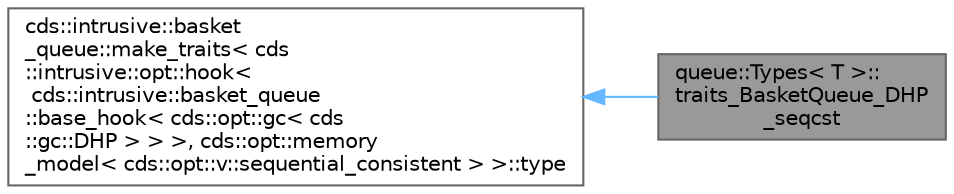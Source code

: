 digraph "queue::Types&lt; T &gt;::traits_BasketQueue_DHP_seqcst"
{
 // LATEX_PDF_SIZE
  bgcolor="transparent";
  edge [fontname=Helvetica,fontsize=10,labelfontname=Helvetica,labelfontsize=10];
  node [fontname=Helvetica,fontsize=10,shape=box,height=0.2,width=0.4];
  rankdir="LR";
  Node1 [id="Node000001",label="queue::Types\< T \>::\ltraits_BasketQueue_DHP\l_seqcst",height=0.2,width=0.4,color="gray40", fillcolor="grey60", style="filled", fontcolor="black",tooltip=" "];
  Node2 -> Node1 [id="edge1_Node000001_Node000002",dir="back",color="steelblue1",style="solid",tooltip=" "];
  Node2 [id="Node000002",label="cds::intrusive::basket\l_queue::make_traits\< cds\l::intrusive::opt::hook\<\l cds::intrusive::basket_queue\l::base_hook\< cds::opt::gc\< cds\l::gc::DHP \> \> \>, cds::opt::memory\l_model\< cds::opt::v::sequential_consistent \> \>::type",height=0.2,width=0.4,color="gray40", fillcolor="white", style="filled",tooltip=" "];
}
